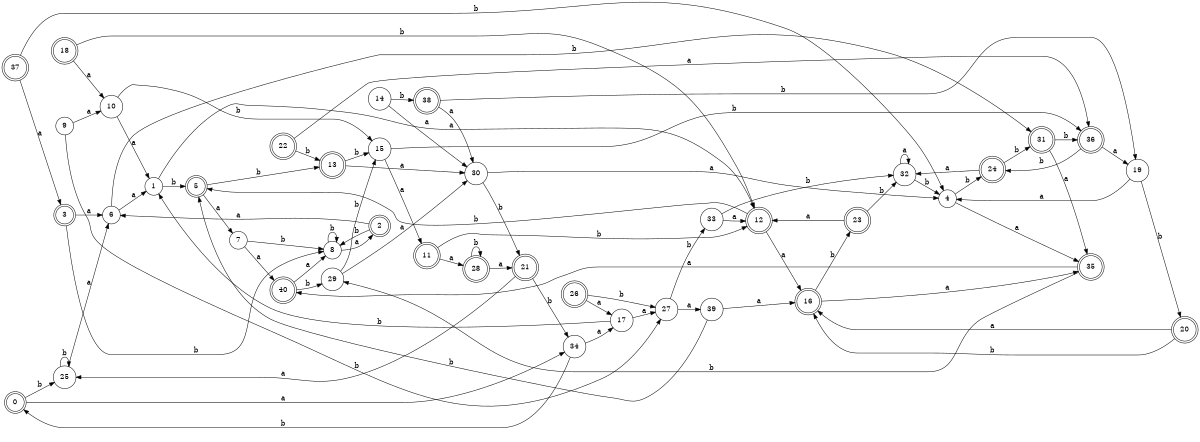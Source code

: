digraph n33_1 {
__start0 [label="" shape="none"];

rankdir=LR;
size="8,5";

s0 [style="rounded,filled", color="black", fillcolor="white" shape="doublecircle", label="0"];
s1 [style="filled", color="black", fillcolor="white" shape="circle", label="1"];
s2 [style="rounded,filled", color="black", fillcolor="white" shape="doublecircle", label="2"];
s3 [style="rounded,filled", color="black", fillcolor="white" shape="doublecircle", label="3"];
s4 [style="filled", color="black", fillcolor="white" shape="circle", label="4"];
s5 [style="rounded,filled", color="black", fillcolor="white" shape="doublecircle", label="5"];
s6 [style="filled", color="black", fillcolor="white" shape="circle", label="6"];
s7 [style="filled", color="black", fillcolor="white" shape="circle", label="7"];
s8 [style="filled", color="black", fillcolor="white" shape="circle", label="8"];
s9 [style="filled", color="black", fillcolor="white" shape="circle", label="9"];
s10 [style="filled", color="black", fillcolor="white" shape="circle", label="10"];
s11 [style="rounded,filled", color="black", fillcolor="white" shape="doublecircle", label="11"];
s12 [style="rounded,filled", color="black", fillcolor="white" shape="doublecircle", label="12"];
s13 [style="rounded,filled", color="black", fillcolor="white" shape="doublecircle", label="13"];
s14 [style="filled", color="black", fillcolor="white" shape="circle", label="14"];
s15 [style="filled", color="black", fillcolor="white" shape="circle", label="15"];
s16 [style="rounded,filled", color="black", fillcolor="white" shape="doublecircle", label="16"];
s17 [style="filled", color="black", fillcolor="white" shape="circle", label="17"];
s18 [style="rounded,filled", color="black", fillcolor="white" shape="doublecircle", label="18"];
s19 [style="filled", color="black", fillcolor="white" shape="circle", label="19"];
s20 [style="rounded,filled", color="black", fillcolor="white" shape="doublecircle", label="20"];
s21 [style="rounded,filled", color="black", fillcolor="white" shape="doublecircle", label="21"];
s22 [style="rounded,filled", color="black", fillcolor="white" shape="doublecircle", label="22"];
s23 [style="rounded,filled", color="black", fillcolor="white" shape="doublecircle", label="23"];
s24 [style="rounded,filled", color="black", fillcolor="white" shape="doublecircle", label="24"];
s25 [style="filled", color="black", fillcolor="white" shape="circle", label="25"];
s26 [style="rounded,filled", color="black", fillcolor="white" shape="doublecircle", label="26"];
s27 [style="filled", color="black", fillcolor="white" shape="circle", label="27"];
s28 [style="rounded,filled", color="black", fillcolor="white" shape="doublecircle", label="28"];
s29 [style="filled", color="black", fillcolor="white" shape="circle", label="29"];
s30 [style="filled", color="black", fillcolor="white" shape="circle", label="30"];
s31 [style="rounded,filled", color="black", fillcolor="white" shape="doublecircle", label="31"];
s32 [style="filled", color="black", fillcolor="white" shape="circle", label="32"];
s33 [style="filled", color="black", fillcolor="white" shape="circle", label="33"];
s34 [style="filled", color="black", fillcolor="white" shape="circle", label="34"];
s35 [style="rounded,filled", color="black", fillcolor="white" shape="doublecircle", label="35"];
s36 [style="rounded,filled", color="black", fillcolor="white" shape="doublecircle", label="36"];
s37 [style="rounded,filled", color="black", fillcolor="white" shape="doublecircle", label="37"];
s38 [style="rounded,filled", color="black", fillcolor="white" shape="doublecircle", label="38"];
s39 [style="filled", color="black", fillcolor="white" shape="circle", label="39"];
s40 [style="rounded,filled", color="black", fillcolor="white" shape="doublecircle", label="40"];
s0 -> s34 [label="a"];
s0 -> s25 [label="b"];
s1 -> s12 [label="a"];
s1 -> s5 [label="b"];
s2 -> s6 [label="a"];
s2 -> s8 [label="b"];
s3 -> s6 [label="a"];
s3 -> s8 [label="b"];
s4 -> s35 [label="a"];
s4 -> s24 [label="b"];
s5 -> s7 [label="a"];
s5 -> s13 [label="b"];
s6 -> s1 [label="a"];
s6 -> s31 [label="b"];
s7 -> s40 [label="a"];
s7 -> s8 [label="b"];
s8 -> s2 [label="a"];
s8 -> s8 [label="b"];
s9 -> s10 [label="a"];
s9 -> s27 [label="b"];
s10 -> s1 [label="a"];
s10 -> s15 [label="b"];
s11 -> s28 [label="a"];
s11 -> s12 [label="b"];
s12 -> s16 [label="a"];
s12 -> s5 [label="b"];
s13 -> s30 [label="a"];
s13 -> s15 [label="b"];
s14 -> s30 [label="a"];
s14 -> s38 [label="b"];
s15 -> s11 [label="a"];
s15 -> s36 [label="b"];
s16 -> s35 [label="a"];
s16 -> s23 [label="b"];
s17 -> s27 [label="a"];
s17 -> s1 [label="b"];
s18 -> s10 [label="a"];
s18 -> s12 [label="b"];
s19 -> s4 [label="a"];
s19 -> s20 [label="b"];
s20 -> s16 [label="a"];
s20 -> s16 [label="b"];
s21 -> s25 [label="a"];
s21 -> s34 [label="b"];
s22 -> s36 [label="a"];
s22 -> s13 [label="b"];
s23 -> s12 [label="a"];
s23 -> s32 [label="b"];
s24 -> s32 [label="a"];
s24 -> s31 [label="b"];
s25 -> s6 [label="a"];
s25 -> s25 [label="b"];
s26 -> s17 [label="a"];
s26 -> s27 [label="b"];
s27 -> s39 [label="a"];
s27 -> s33 [label="b"];
s28 -> s21 [label="a"];
s28 -> s28 [label="b"];
s29 -> s30 [label="a"];
s29 -> s15 [label="b"];
s30 -> s4 [label="a"];
s30 -> s21 [label="b"];
s31 -> s35 [label="a"];
s31 -> s36 [label="b"];
s32 -> s32 [label="a"];
s32 -> s4 [label="b"];
s33 -> s12 [label="a"];
s33 -> s32 [label="b"];
s34 -> s17 [label="a"];
s34 -> s0 [label="b"];
s35 -> s40 [label="a"];
s35 -> s29 [label="b"];
s36 -> s19 [label="a"];
s36 -> s24 [label="b"];
s37 -> s3 [label="a"];
s37 -> s4 [label="b"];
s38 -> s30 [label="a"];
s38 -> s19 [label="b"];
s39 -> s16 [label="a"];
s39 -> s5 [label="b"];
s40 -> s8 [label="a"];
s40 -> s29 [label="b"];

}
